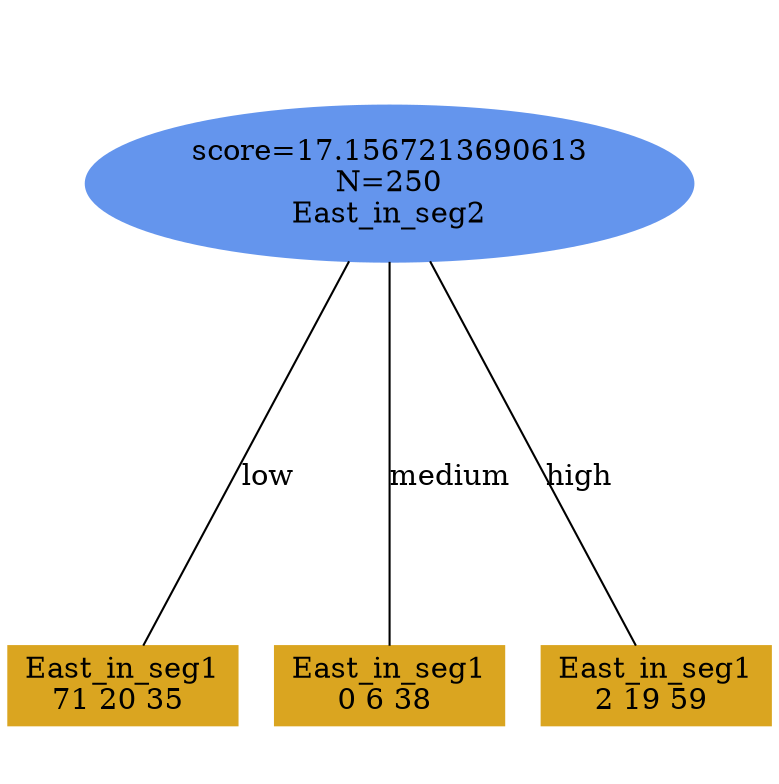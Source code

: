 digraph "DD" {
size = "7.5,10"
ratio=1.0;
center = true;
edge [dir = none];
{ rank = same; node [shape=ellipse, style=filled, color=cornflowerblue];"1035" [label="score=17.1567213690613\nN=250\nEast_in_seg2"];}
{ rank = same; node [shape=box, style=filled, color=goldenrod];"1036" [label="East_in_seg1\n71 20 35 "];}
{ rank = same; node [shape=box, style=filled, color=goldenrod];"1037" [label="East_in_seg1\n0 6 38 "];}
{ rank = same; node [shape=box, style=filled, color=goldenrod];"1038" [label="East_in_seg1\n2 19 59 "];}
"1035" -> "1036" [label = "low"];
"1035" -> "1037" [label = "medium"];
"1035" -> "1038" [label = "high"];

}